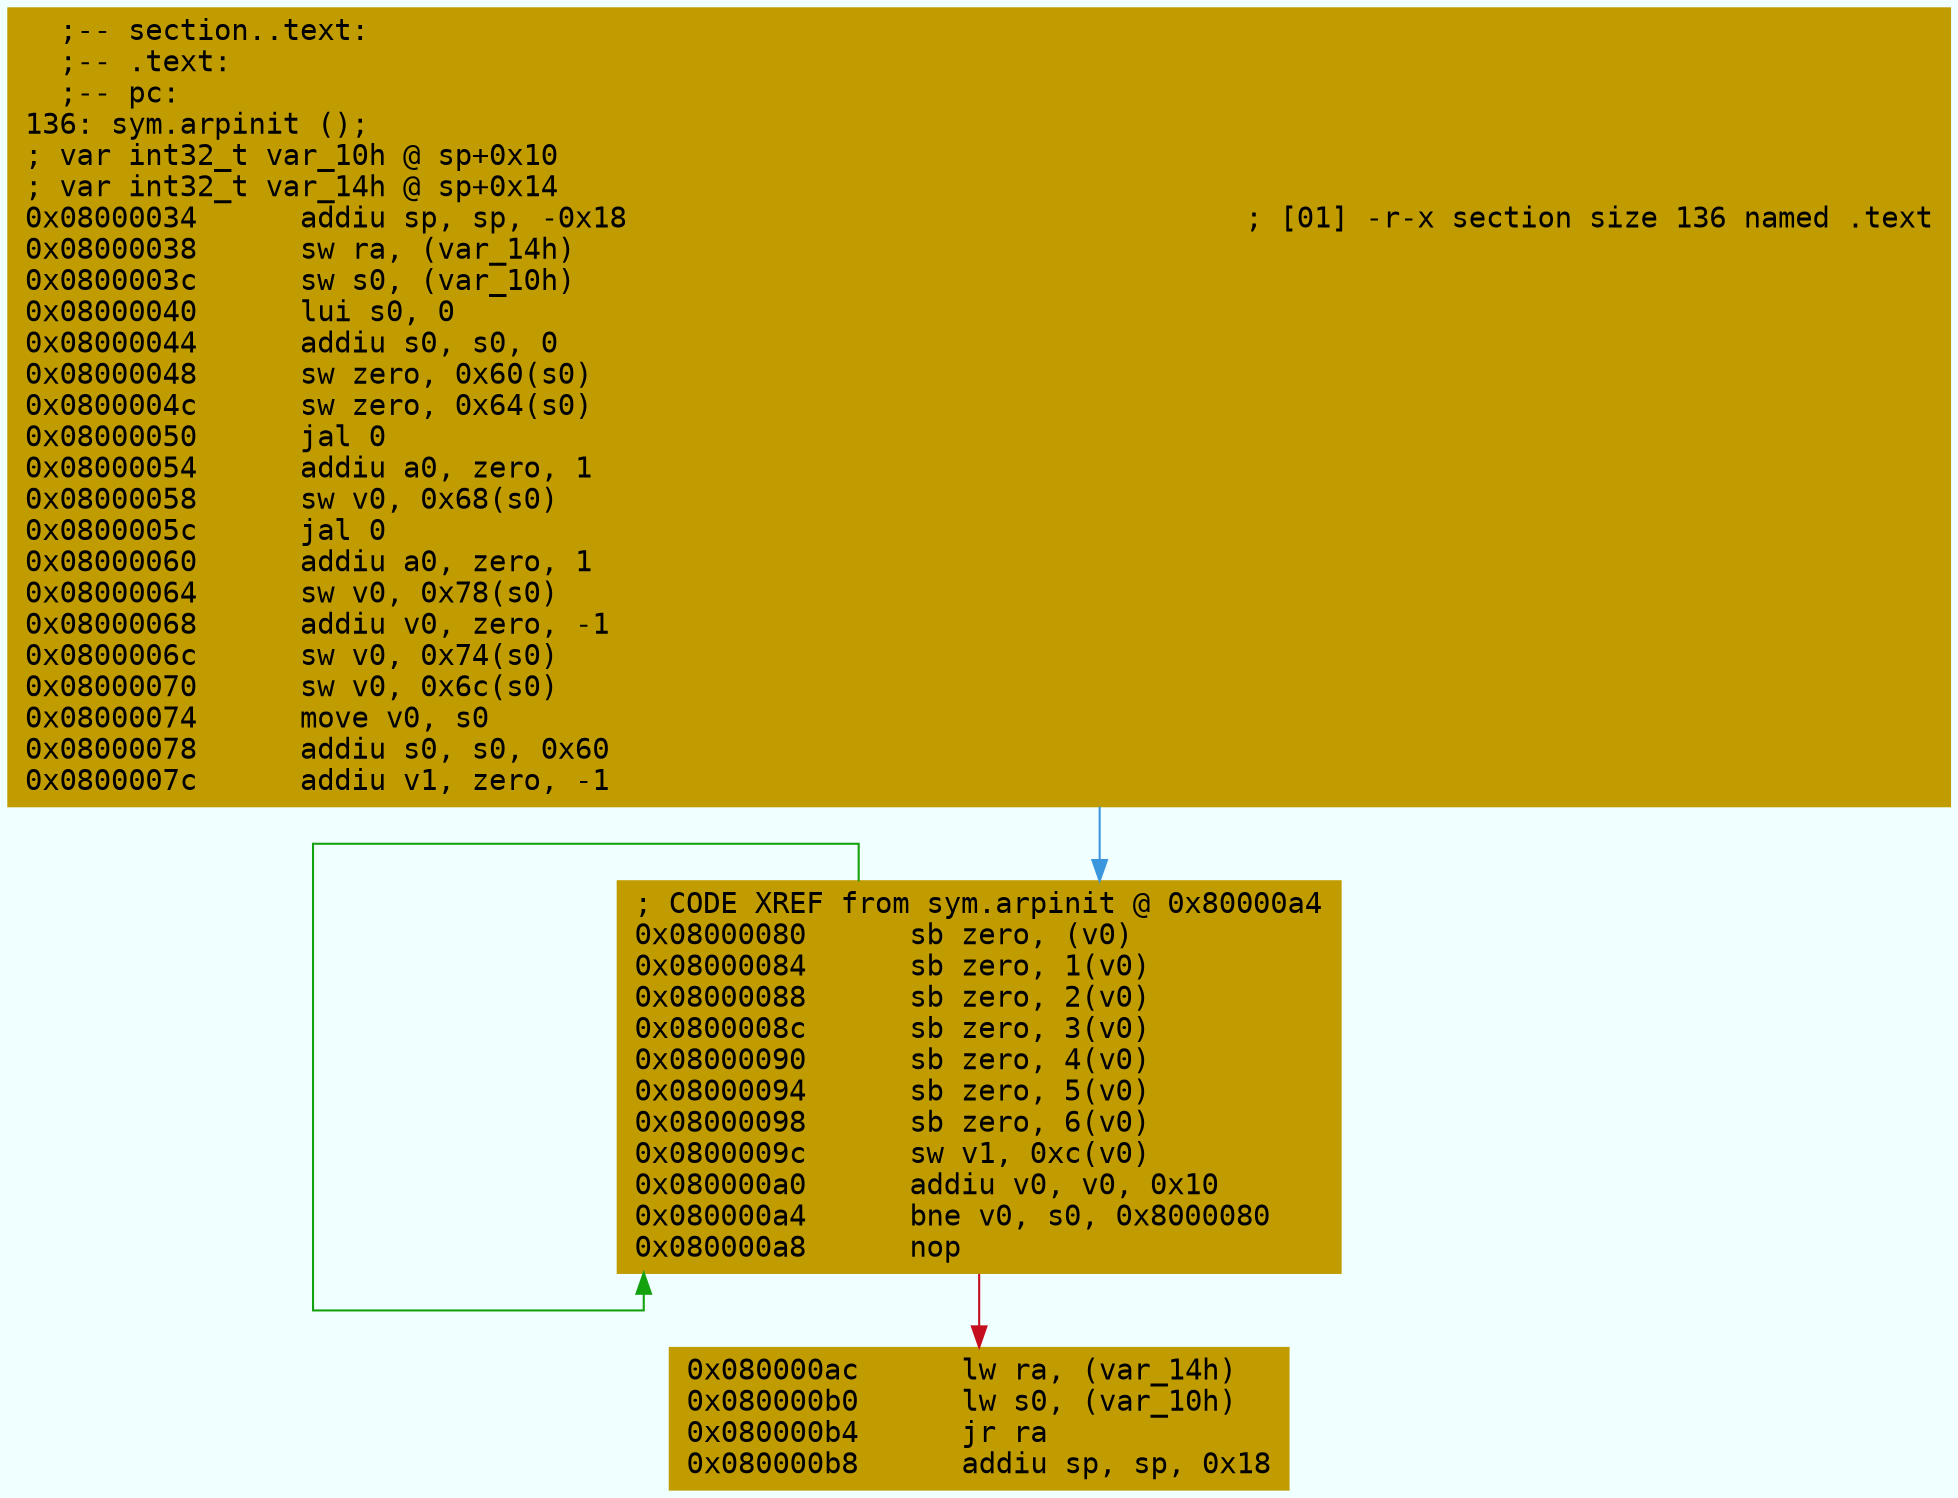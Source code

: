 digraph code {
	graph [bgcolor=azure fontsize=8 fontname="Courier" splines="ortho"];
	node [fillcolor=gray style=filled shape=box];
	edge [arrowhead="normal"];
	"0x08000034" [URL="sym.arpinit/0x08000034", fillcolor="#c19c00",color="#c19c00", fontname="Courier",label="  ;-- section..text:\l  ;-- .text:\l  ;-- pc:\l136: sym.arpinit ();\l; var int32_t var_10h @ sp+0x10\l; var int32_t var_14h @ sp+0x14\l0x08000034      addiu sp, sp, -0x18                                    ; [01] -r-x section size 136 named .text\l0x08000038      sw ra, (var_14h)\l0x0800003c      sw s0, (var_10h)\l0x08000040      lui s0, 0\l0x08000044      addiu s0, s0, 0\l0x08000048      sw zero, 0x60(s0)\l0x0800004c      sw zero, 0x64(s0)\l0x08000050      jal 0\l0x08000054      addiu a0, zero, 1\l0x08000058      sw v0, 0x68(s0)\l0x0800005c      jal 0\l0x08000060      addiu a0, zero, 1\l0x08000064      sw v0, 0x78(s0)\l0x08000068      addiu v0, zero, -1\l0x0800006c      sw v0, 0x74(s0)\l0x08000070      sw v0, 0x6c(s0)\l0x08000074      move v0, s0\l0x08000078      addiu s0, s0, 0x60\l0x0800007c      addiu v1, zero, -1\l"]
	"0x08000080" [URL="sym.arpinit/0x08000080", fillcolor="#c19c00",color="#c19c00", fontname="Courier",label="; CODE XREF from sym.arpinit @ 0x80000a4\l0x08000080      sb zero, (v0)\l0x08000084      sb zero, 1(v0)\l0x08000088      sb zero, 2(v0)\l0x0800008c      sb zero, 3(v0)\l0x08000090      sb zero, 4(v0)\l0x08000094      sb zero, 5(v0)\l0x08000098      sb zero, 6(v0)\l0x0800009c      sw v1, 0xc(v0)\l0x080000a0      addiu v0, v0, 0x10\l0x080000a4      bne v0, s0, 0x8000080\l0x080000a8      nop\l"]
	"0x080000ac" [URL="sym.arpinit/0x080000ac", fillcolor="#c19c00",color="#c19c00", fontname="Courier",label="0x080000ac      lw ra, (var_14h)\l0x080000b0      lw s0, (var_10h)\l0x080000b4      jr ra\l0x080000b8      addiu sp, sp, 0x18\l"]
        "0x08000034" -> "0x08000080" [color="#3a96dd"];
        "0x08000080" -> "0x08000080" [color="#13a10e"];
        "0x08000080" -> "0x080000ac" [color="#c50f1f"];
}
